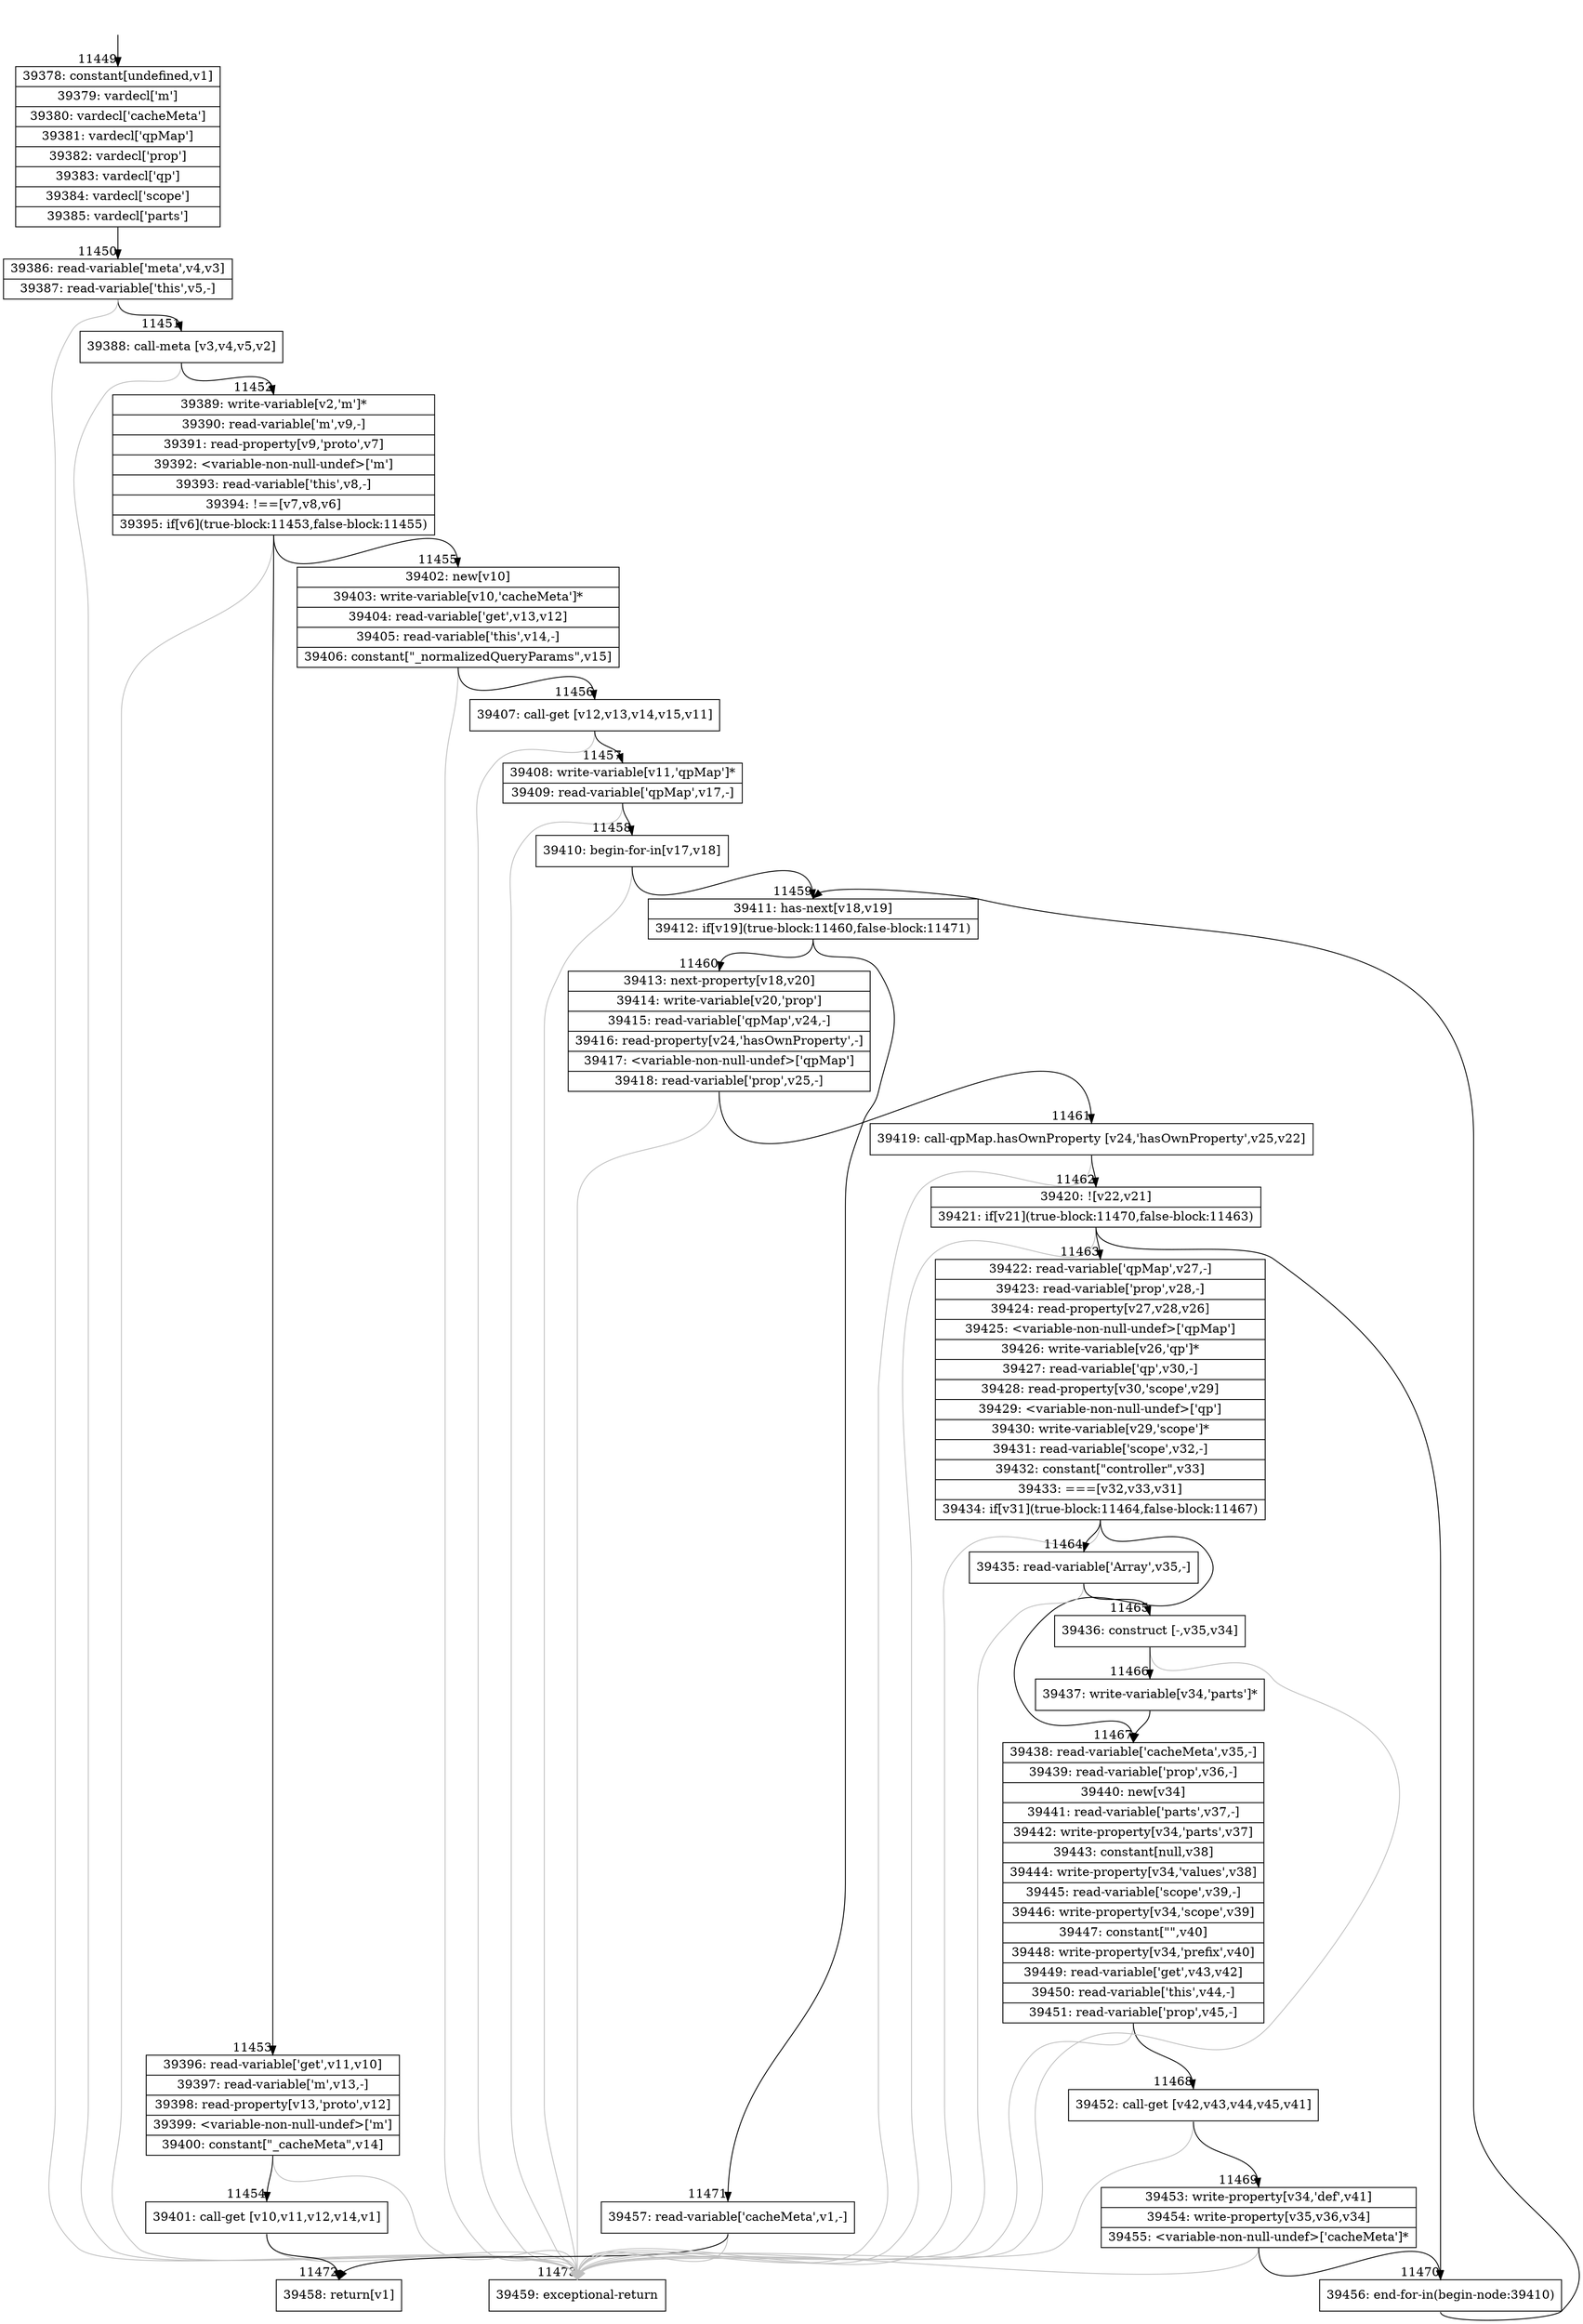 digraph {
rankdir="TD"
BB_entry943[shape=none,label=""];
BB_entry943 -> BB11449 [tailport=s, headport=n, headlabel="    11449"]
BB11449 [shape=record label="{39378: constant[undefined,v1]|39379: vardecl['m']|39380: vardecl['cacheMeta']|39381: vardecl['qpMap']|39382: vardecl['prop']|39383: vardecl['qp']|39384: vardecl['scope']|39385: vardecl['parts']}" ] 
BB11449 -> BB11450 [tailport=s, headport=n, headlabel="      11450"]
BB11450 [shape=record label="{39386: read-variable['meta',v4,v3]|39387: read-variable['this',v5,-]}" ] 
BB11450 -> BB11451 [tailport=s, headport=n, headlabel="      11451"]
BB11450 -> BB11473 [tailport=s, headport=n, color=gray, headlabel="      11473"]
BB11451 [shape=record label="{39388: call-meta [v3,v4,v5,v2]}" ] 
BB11451 -> BB11452 [tailport=s, headport=n, headlabel="      11452"]
BB11451 -> BB11473 [tailport=s, headport=n, color=gray]
BB11452 [shape=record label="{39389: write-variable[v2,'m']*|39390: read-variable['m',v9,-]|39391: read-property[v9,'proto',v7]|39392: \<variable-non-null-undef\>['m']|39393: read-variable['this',v8,-]|39394: !==[v7,v8,v6]|39395: if[v6](true-block:11453,false-block:11455)}" ] 
BB11452 -> BB11453 [tailport=s, headport=n, headlabel="      11453"]
BB11452 -> BB11455 [tailport=s, headport=n, headlabel="      11455"]
BB11452 -> BB11473 [tailport=s, headport=n, color=gray]
BB11453 [shape=record label="{39396: read-variable['get',v11,v10]|39397: read-variable['m',v13,-]|39398: read-property[v13,'proto',v12]|39399: \<variable-non-null-undef\>['m']|39400: constant[\"_cacheMeta\",v14]}" ] 
BB11453 -> BB11454 [tailport=s, headport=n, headlabel="      11454"]
BB11453 -> BB11473 [tailport=s, headport=n, color=gray]
BB11454 [shape=record label="{39401: call-get [v10,v11,v12,v14,v1]}" ] 
BB11454 -> BB11472 [tailport=s, headport=n, headlabel="      11472"]
BB11454 -> BB11473 [tailport=s, headport=n, color=gray]
BB11455 [shape=record label="{39402: new[v10]|39403: write-variable[v10,'cacheMeta']*|39404: read-variable['get',v13,v12]|39405: read-variable['this',v14,-]|39406: constant[\"_normalizedQueryParams\",v15]}" ] 
BB11455 -> BB11456 [tailport=s, headport=n, headlabel="      11456"]
BB11455 -> BB11473 [tailport=s, headport=n, color=gray]
BB11456 [shape=record label="{39407: call-get [v12,v13,v14,v15,v11]}" ] 
BB11456 -> BB11457 [tailport=s, headport=n, headlabel="      11457"]
BB11456 -> BB11473 [tailport=s, headport=n, color=gray]
BB11457 [shape=record label="{39408: write-variable[v11,'qpMap']*|39409: read-variable['qpMap',v17,-]}" ] 
BB11457 -> BB11458 [tailport=s, headport=n, headlabel="      11458"]
BB11457 -> BB11473 [tailport=s, headport=n, color=gray]
BB11458 [shape=record label="{39410: begin-for-in[v17,v18]}" ] 
BB11458 -> BB11459 [tailport=s, headport=n, headlabel="      11459"]
BB11458 -> BB11473 [tailport=s, headport=n, color=gray]
BB11459 [shape=record label="{39411: has-next[v18,v19]|39412: if[v19](true-block:11460,false-block:11471)}" ] 
BB11459 -> BB11460 [tailport=s, headport=n, headlabel="      11460"]
BB11459 -> BB11471 [tailport=s, headport=n, headlabel="      11471"]
BB11460 [shape=record label="{39413: next-property[v18,v20]|39414: write-variable[v20,'prop']|39415: read-variable['qpMap',v24,-]|39416: read-property[v24,'hasOwnProperty',-]|39417: \<variable-non-null-undef\>['qpMap']|39418: read-variable['prop',v25,-]}" ] 
BB11460 -> BB11461 [tailport=s, headport=n, headlabel="      11461"]
BB11460 -> BB11473 [tailport=s, headport=n, color=gray]
BB11461 [shape=record label="{39419: call-qpMap.hasOwnProperty [v24,'hasOwnProperty',v25,v22]}" ] 
BB11461 -> BB11462 [tailport=s, headport=n, headlabel="      11462"]
BB11461 -> BB11473 [tailport=s, headport=n, color=gray]
BB11462 [shape=record label="{39420: ![v22,v21]|39421: if[v21](true-block:11470,false-block:11463)}" ] 
BB11462 -> BB11470 [tailport=s, headport=n, headlabel="      11470"]
BB11462 -> BB11463 [tailport=s, headport=n, headlabel="      11463"]
BB11462 -> BB11473 [tailport=s, headport=n, color=gray]
BB11463 [shape=record label="{39422: read-variable['qpMap',v27,-]|39423: read-variable['prop',v28,-]|39424: read-property[v27,v28,v26]|39425: \<variable-non-null-undef\>['qpMap']|39426: write-variable[v26,'qp']*|39427: read-variable['qp',v30,-]|39428: read-property[v30,'scope',v29]|39429: \<variable-non-null-undef\>['qp']|39430: write-variable[v29,'scope']*|39431: read-variable['scope',v32,-]|39432: constant[\"controller\",v33]|39433: ===[v32,v33,v31]|39434: if[v31](true-block:11464,false-block:11467)}" ] 
BB11463 -> BB11464 [tailport=s, headport=n, headlabel="      11464"]
BB11463 -> BB11467 [tailport=s, headport=n, headlabel="      11467"]
BB11463 -> BB11473 [tailport=s, headport=n, color=gray]
BB11464 [shape=record label="{39435: read-variable['Array',v35,-]}" ] 
BB11464 -> BB11465 [tailport=s, headport=n, headlabel="      11465"]
BB11464 -> BB11473 [tailport=s, headport=n, color=gray]
BB11465 [shape=record label="{39436: construct [-,v35,v34]}" ] 
BB11465 -> BB11466 [tailport=s, headport=n, headlabel="      11466"]
BB11465 -> BB11473 [tailport=s, headport=n, color=gray]
BB11466 [shape=record label="{39437: write-variable[v34,'parts']*}" ] 
BB11466 -> BB11467 [tailport=s, headport=n]
BB11467 [shape=record label="{39438: read-variable['cacheMeta',v35,-]|39439: read-variable['prop',v36,-]|39440: new[v34]|39441: read-variable['parts',v37,-]|39442: write-property[v34,'parts',v37]|39443: constant[null,v38]|39444: write-property[v34,'values',v38]|39445: read-variable['scope',v39,-]|39446: write-property[v34,'scope',v39]|39447: constant[\"\",v40]|39448: write-property[v34,'prefix',v40]|39449: read-variable['get',v43,v42]|39450: read-variable['this',v44,-]|39451: read-variable['prop',v45,-]}" ] 
BB11467 -> BB11468 [tailport=s, headport=n, headlabel="      11468"]
BB11467 -> BB11473 [tailport=s, headport=n, color=gray]
BB11468 [shape=record label="{39452: call-get [v42,v43,v44,v45,v41]}" ] 
BB11468 -> BB11469 [tailport=s, headport=n, headlabel="      11469"]
BB11468 -> BB11473 [tailport=s, headport=n, color=gray]
BB11469 [shape=record label="{39453: write-property[v34,'def',v41]|39454: write-property[v35,v36,v34]|39455: \<variable-non-null-undef\>['cacheMeta']*}" ] 
BB11469 -> BB11470 [tailport=s, headport=n]
BB11469 -> BB11473 [tailport=s, headport=n, color=gray]
BB11470 [shape=record label="{39456: end-for-in(begin-node:39410)}" ] 
BB11470 -> BB11459 [tailport=s, headport=n]
BB11471 [shape=record label="{39457: read-variable['cacheMeta',v1,-]}" ] 
BB11471 -> BB11472 [tailport=s, headport=n]
BB11471 -> BB11473 [tailport=s, headport=n, color=gray]
BB11472 [shape=record label="{39458: return[v1]}" ] 
BB11473 [shape=record label="{39459: exceptional-return}" ] 
//#$~ 20879
}
